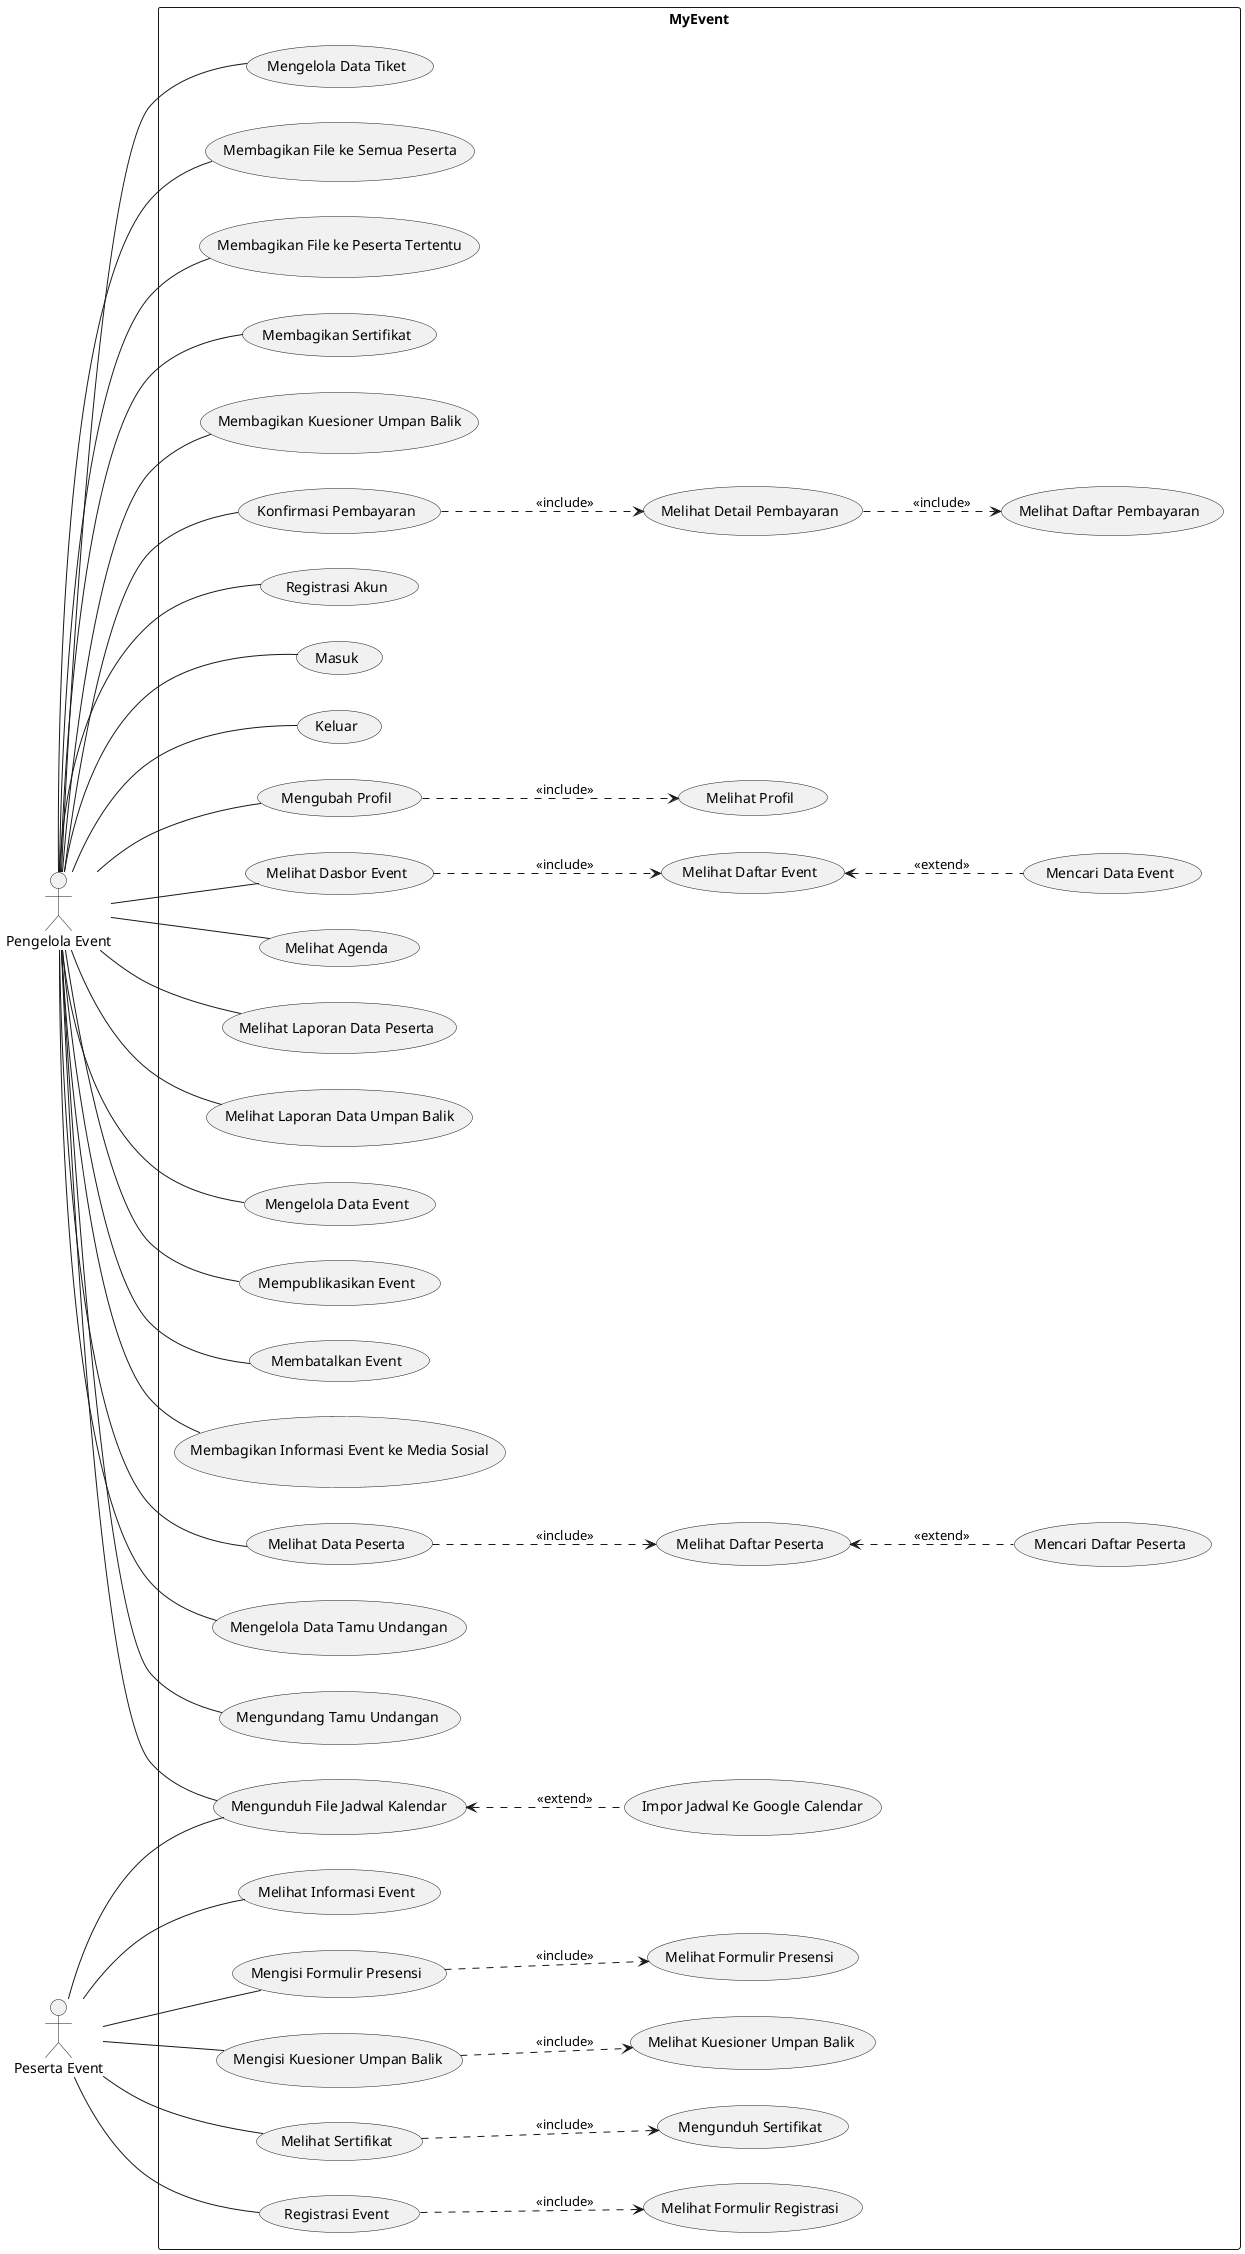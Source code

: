 @startuml "myevent_activity_diagram"
    left to right direction

    actor "Pengelola Event" as eo
    actor "Peserta Event" as peserta

    rectangle MyEvent {
        ' use case pengelola event
        usecase "Registrasi Akun" as UC1
        usecase "Masuk" as UC2
        usecase "Keluar" as UC3
        usecase "Mengubah Profil" as UC4
        usecase "Melihat Profil" as UC5
        usecase "Melihat Dasbor Event" as UC6
        usecase "Melihat Daftar Event" as UC7
        usecase "Mencari Data Event" as UC8
        usecase "Melihat Agenda" as UC9
        usecase "Melihat Laporan Data Peserta" as UC10
        usecase "Melihat Laporan Data Umpan Balik" as UC11
        usecase "Mengelola Data Event" as UC12
        usecase "Mempublikasikan Event" as UC13
        usecase "Membatalkan Event" as UC14
        usecase "Membagikan Informasi Event ke Media Sosial" as UC15
        usecase "Mengunduh File Jadwal Kalendar" as UC16
        usecase "Impor Jadwal Ke Google Calendar" as UC17
        usecase "Melihat Data Peserta" as UC18
        usecase "Melihat Daftar Peserta" as UC19
        usecase "Mencari Daftar Peserta" as UC20
        usecase "Mengelola Data Tamu Undangan" as UC21
        usecase "Mengundang Tamu Undangan" as UC22
        usecase "Mengelola Data Tiket" as UC23
        usecase "Membagikan File ke Semua Peserta" as UC24
        usecase "Membagikan File ke Peserta Tertentu" as UC25
        usecase "Membagikan Sertifikat" as UC26
        usecase "Membagikan Kuesioner Umpan Balik" as UC27
        usecase "Melihat Daftar Pembayaran" as UC28
        usecase "Melihat Detail Pembayaran" as UC29
        usecase "Konfirmasi Pembayaran" as UC30
        ' use case peserta event
        usecase "Registrasi Event" as UC31
        usecase "Melihat Formulir Registrasi" as UC32
        usecase "Melihat Informasi Event" as UC33
        usecase "Mengisi Formulir Presensi" as UC34
        usecase "Melihat Formulir Presensi" as UC35
        usecase "Mengisi Kuesioner Umpan Balik" as UC36
        usecase "Melihat Kuesioner Umpan Balik" as UC37
        usecase "Melihat Sertifikat" as UC38
        usecase "Mengunduh Sertifikat" as UC39
     }

    ' penyelenggara event
    eo -- UC1
    eo -- UC2
    eo -- UC3
    eo -- UC4
    UC4 ..> UC5 :<<include>>
    eo -- UC6
    UC6 ..> UC7 :<<include>>
    UC7 <.. UC8 :<<extend>>
    eo -- UC9
    eo -- UC10
    eo -- UC11
    eo -- UC12 
    eo -- UC13
    eo -- UC14
    eo -- UC15
    eo -- UC16 
    UC16 <.. UC17 :<<extend>>
    eo -- UC18
    UC18 ..> UC19 :<<include>>
    UC19 <.. UC20 :<<extend>>
    eo -- UC21
    eo -- UC22
    eo -- UC23
    eo -- UC24
    eo -- UC25
    eo -- UC26
    eo -- UC27
    eo -- UC30
    UC30 ..> UC29 :<<include>>
    UC29 ..> UC28 :<<include>>

    ' peserta event
    peserta -- UC31
    UC31 ..> UC32 :<<include>>
    peserta -- UC33
    peserta -- UC34
    UC34 ..> UC35 :<<include>>
    peserta -- UC16
    peserta -- UC36
    UC36 ..> UC37 :<<include>>
    peserta -- UC38
    UC38 ..> UC39 :<<include>>
@enduml